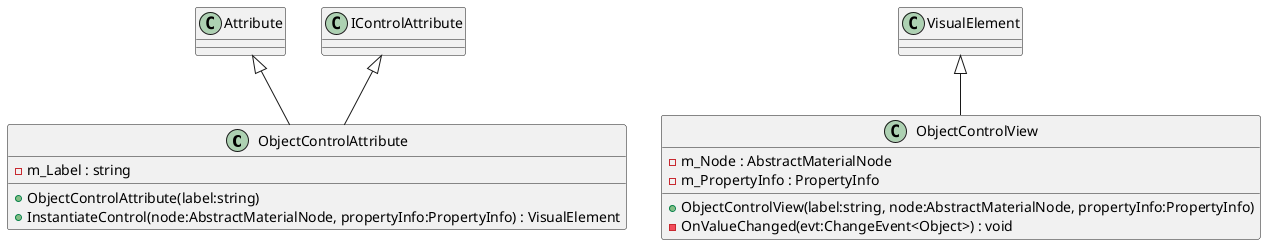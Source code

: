 @startuml
class ObjectControlAttribute {
    - m_Label : string
    + ObjectControlAttribute(label:string)
    + InstantiateControl(node:AbstractMaterialNode, propertyInfo:PropertyInfo) : VisualElement
}
class ObjectControlView {
    - m_Node : AbstractMaterialNode
    - m_PropertyInfo : PropertyInfo
    + ObjectControlView(label:string, node:AbstractMaterialNode, propertyInfo:PropertyInfo)
    - OnValueChanged(evt:ChangeEvent<Object>) : void
}
Attribute <|-- ObjectControlAttribute
IControlAttribute <|-- ObjectControlAttribute
VisualElement <|-- ObjectControlView
@enduml
